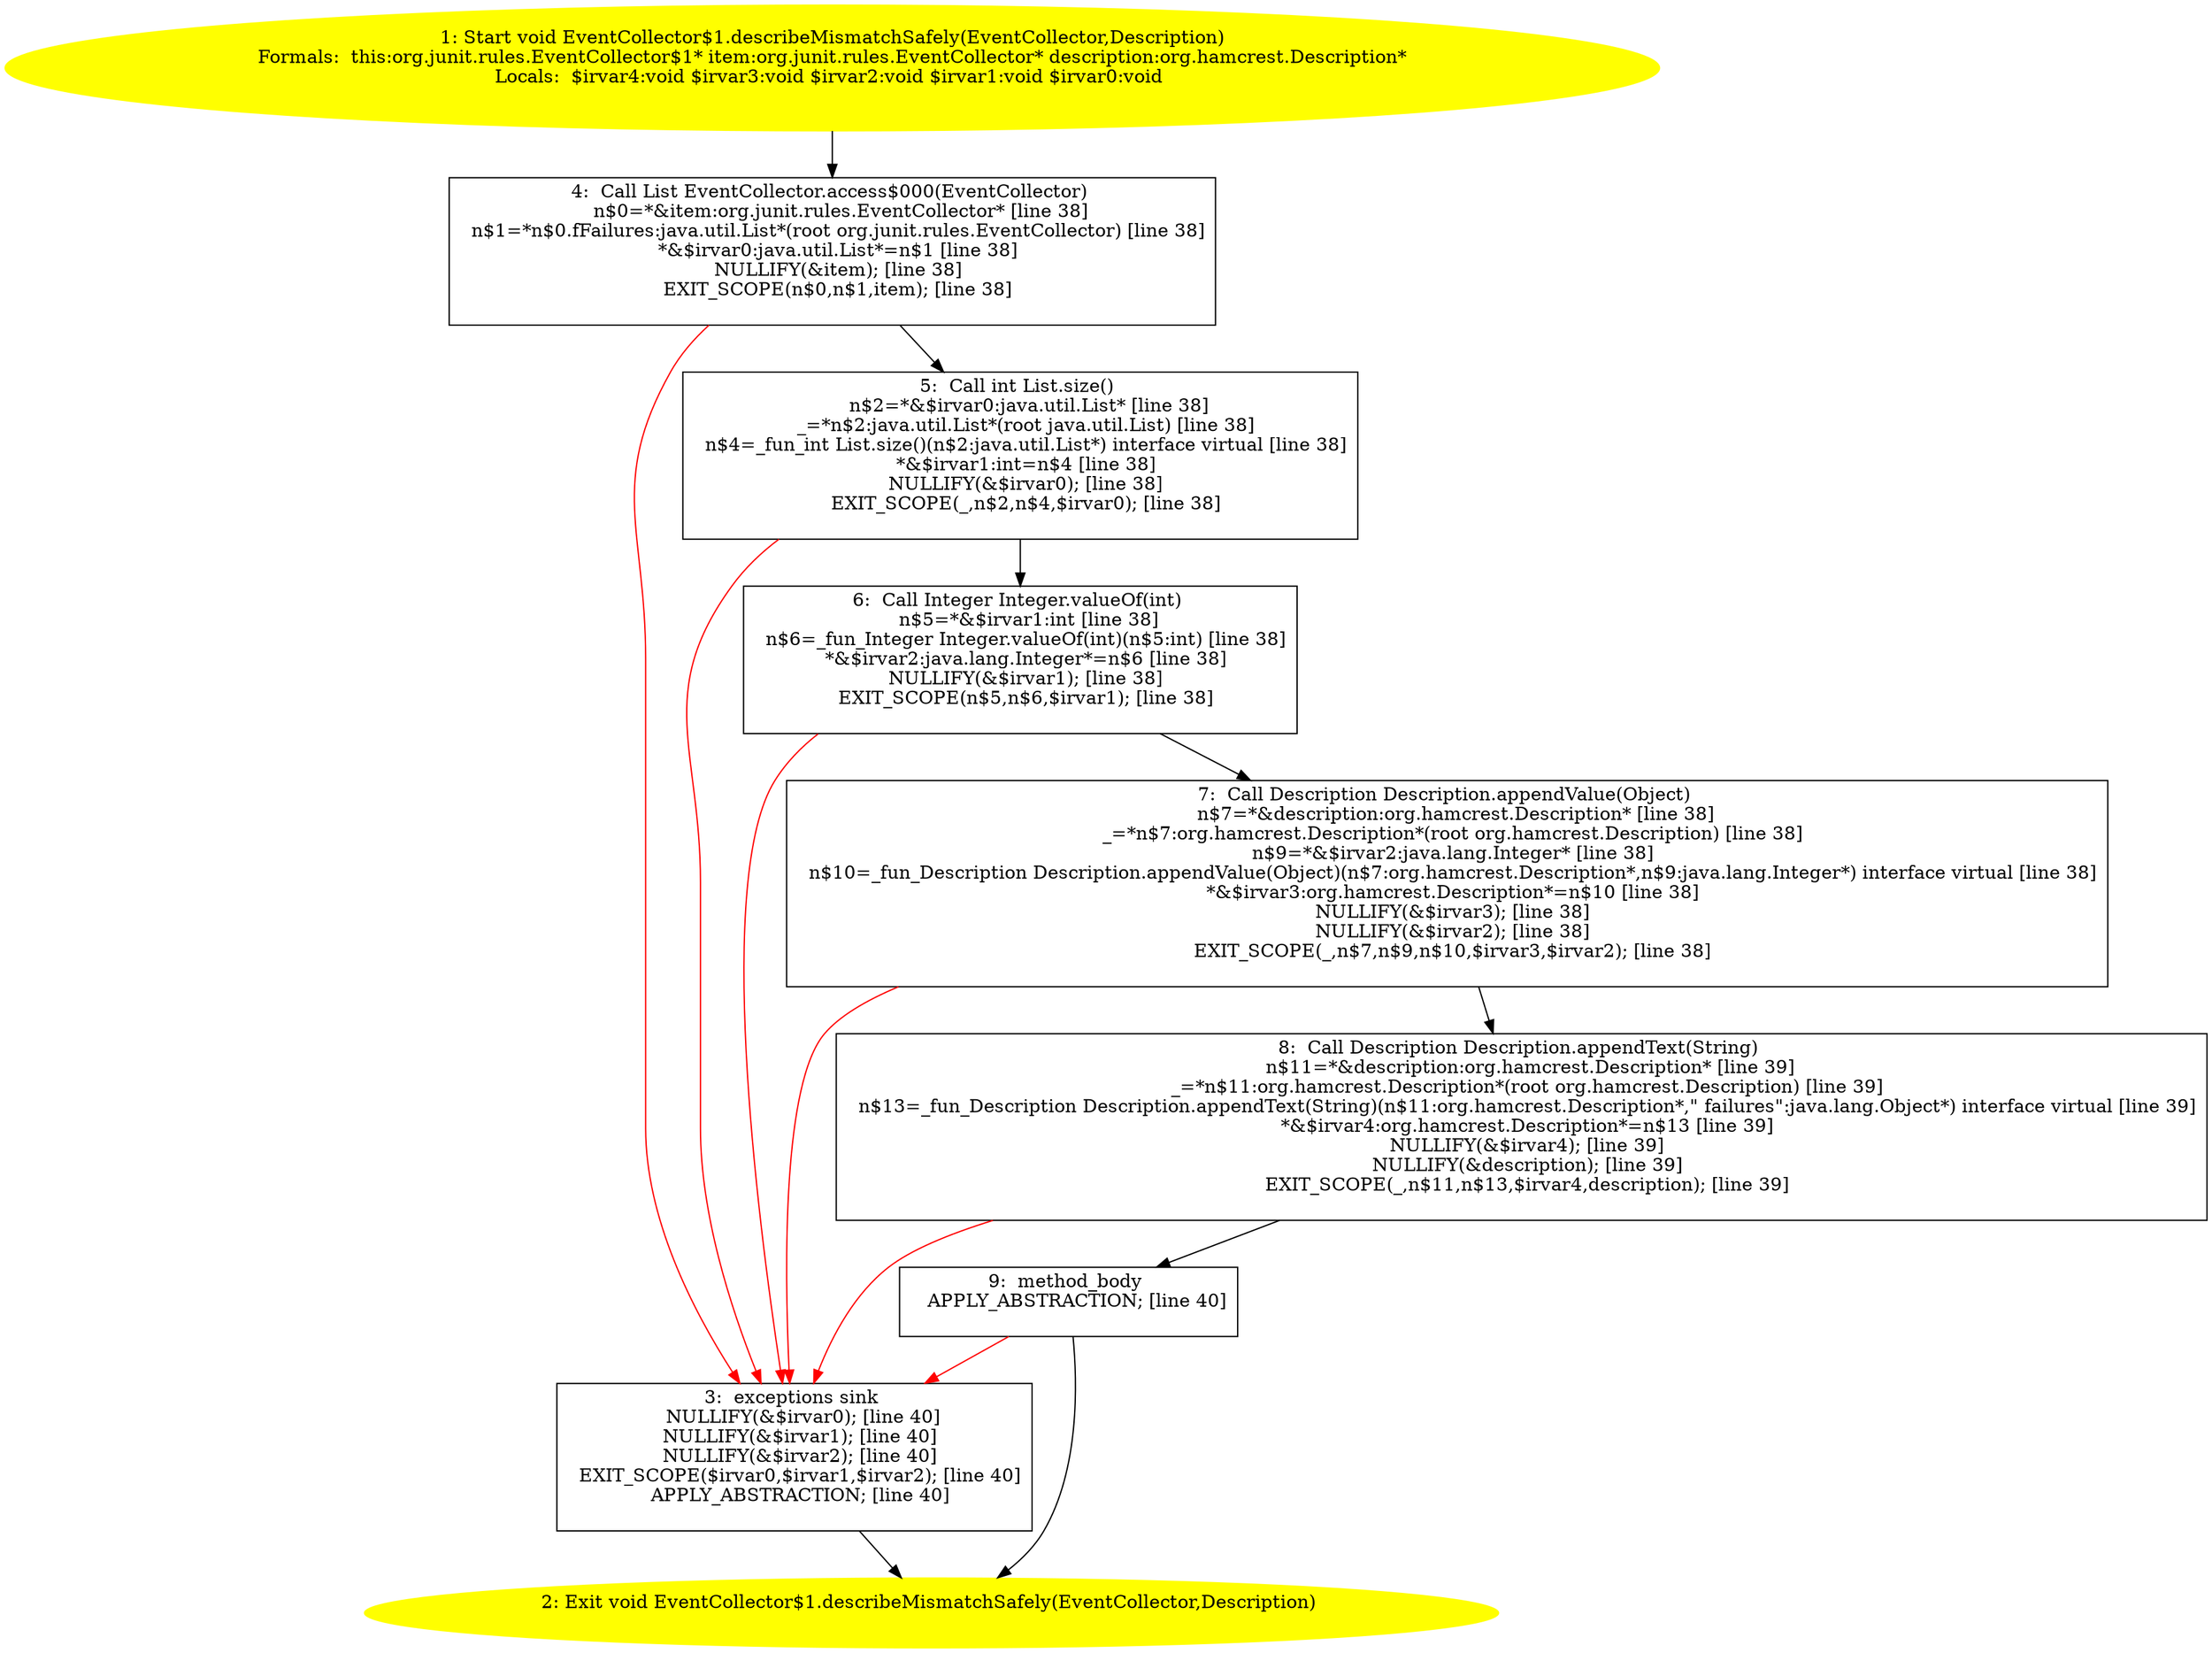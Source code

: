 /* @generated */
digraph cfg {
"org.junit.rules.EventCollector$1.describeMismatchSafely(org.junit.rules.EventCollector,org.hamcrest..6ed9ae50b34529917f5c59ff379fa56d_1" [label="1: Start void EventCollector$1.describeMismatchSafely(EventCollector,Description)\nFormals:  this:org.junit.rules.EventCollector$1* item:org.junit.rules.EventCollector* description:org.hamcrest.Description*\nLocals:  $irvar4:void $irvar3:void $irvar2:void $irvar1:void $irvar0:void \n  " color=yellow style=filled]
	

	 "org.junit.rules.EventCollector$1.describeMismatchSafely(org.junit.rules.EventCollector,org.hamcrest..6ed9ae50b34529917f5c59ff379fa56d_1" -> "org.junit.rules.EventCollector$1.describeMismatchSafely(org.junit.rules.EventCollector,org.hamcrest..6ed9ae50b34529917f5c59ff379fa56d_4" ;
"org.junit.rules.EventCollector$1.describeMismatchSafely(org.junit.rules.EventCollector,org.hamcrest..6ed9ae50b34529917f5c59ff379fa56d_2" [label="2: Exit void EventCollector$1.describeMismatchSafely(EventCollector,Description) \n  " color=yellow style=filled]
	

"org.junit.rules.EventCollector$1.describeMismatchSafely(org.junit.rules.EventCollector,org.hamcrest..6ed9ae50b34529917f5c59ff379fa56d_3" [label="3:  exceptions sink \n   NULLIFY(&$irvar0); [line 40]\n  NULLIFY(&$irvar1); [line 40]\n  NULLIFY(&$irvar2); [line 40]\n  EXIT_SCOPE($irvar0,$irvar1,$irvar2); [line 40]\n  APPLY_ABSTRACTION; [line 40]\n " shape="box"]
	

	 "org.junit.rules.EventCollector$1.describeMismatchSafely(org.junit.rules.EventCollector,org.hamcrest..6ed9ae50b34529917f5c59ff379fa56d_3" -> "org.junit.rules.EventCollector$1.describeMismatchSafely(org.junit.rules.EventCollector,org.hamcrest..6ed9ae50b34529917f5c59ff379fa56d_2" ;
"org.junit.rules.EventCollector$1.describeMismatchSafely(org.junit.rules.EventCollector,org.hamcrest..6ed9ae50b34529917f5c59ff379fa56d_4" [label="4:  Call List EventCollector.access$000(EventCollector) \n   n$0=*&item:org.junit.rules.EventCollector* [line 38]\n  n$1=*n$0.fFailures:java.util.List*(root org.junit.rules.EventCollector) [line 38]\n  *&$irvar0:java.util.List*=n$1 [line 38]\n  NULLIFY(&item); [line 38]\n  EXIT_SCOPE(n$0,n$1,item); [line 38]\n " shape="box"]
	

	 "org.junit.rules.EventCollector$1.describeMismatchSafely(org.junit.rules.EventCollector,org.hamcrest..6ed9ae50b34529917f5c59ff379fa56d_4" -> "org.junit.rules.EventCollector$1.describeMismatchSafely(org.junit.rules.EventCollector,org.hamcrest..6ed9ae50b34529917f5c59ff379fa56d_5" ;
	 "org.junit.rules.EventCollector$1.describeMismatchSafely(org.junit.rules.EventCollector,org.hamcrest..6ed9ae50b34529917f5c59ff379fa56d_4" -> "org.junit.rules.EventCollector$1.describeMismatchSafely(org.junit.rules.EventCollector,org.hamcrest..6ed9ae50b34529917f5c59ff379fa56d_3" [color="red" ];
"org.junit.rules.EventCollector$1.describeMismatchSafely(org.junit.rules.EventCollector,org.hamcrest..6ed9ae50b34529917f5c59ff379fa56d_5" [label="5:  Call int List.size() \n   n$2=*&$irvar0:java.util.List* [line 38]\n  _=*n$2:java.util.List*(root java.util.List) [line 38]\n  n$4=_fun_int List.size()(n$2:java.util.List*) interface virtual [line 38]\n  *&$irvar1:int=n$4 [line 38]\n  NULLIFY(&$irvar0); [line 38]\n  EXIT_SCOPE(_,n$2,n$4,$irvar0); [line 38]\n " shape="box"]
	

	 "org.junit.rules.EventCollector$1.describeMismatchSafely(org.junit.rules.EventCollector,org.hamcrest..6ed9ae50b34529917f5c59ff379fa56d_5" -> "org.junit.rules.EventCollector$1.describeMismatchSafely(org.junit.rules.EventCollector,org.hamcrest..6ed9ae50b34529917f5c59ff379fa56d_6" ;
	 "org.junit.rules.EventCollector$1.describeMismatchSafely(org.junit.rules.EventCollector,org.hamcrest..6ed9ae50b34529917f5c59ff379fa56d_5" -> "org.junit.rules.EventCollector$1.describeMismatchSafely(org.junit.rules.EventCollector,org.hamcrest..6ed9ae50b34529917f5c59ff379fa56d_3" [color="red" ];
"org.junit.rules.EventCollector$1.describeMismatchSafely(org.junit.rules.EventCollector,org.hamcrest..6ed9ae50b34529917f5c59ff379fa56d_6" [label="6:  Call Integer Integer.valueOf(int) \n   n$5=*&$irvar1:int [line 38]\n  n$6=_fun_Integer Integer.valueOf(int)(n$5:int) [line 38]\n  *&$irvar2:java.lang.Integer*=n$6 [line 38]\n  NULLIFY(&$irvar1); [line 38]\n  EXIT_SCOPE(n$5,n$6,$irvar1); [line 38]\n " shape="box"]
	

	 "org.junit.rules.EventCollector$1.describeMismatchSafely(org.junit.rules.EventCollector,org.hamcrest..6ed9ae50b34529917f5c59ff379fa56d_6" -> "org.junit.rules.EventCollector$1.describeMismatchSafely(org.junit.rules.EventCollector,org.hamcrest..6ed9ae50b34529917f5c59ff379fa56d_7" ;
	 "org.junit.rules.EventCollector$1.describeMismatchSafely(org.junit.rules.EventCollector,org.hamcrest..6ed9ae50b34529917f5c59ff379fa56d_6" -> "org.junit.rules.EventCollector$1.describeMismatchSafely(org.junit.rules.EventCollector,org.hamcrest..6ed9ae50b34529917f5c59ff379fa56d_3" [color="red" ];
"org.junit.rules.EventCollector$1.describeMismatchSafely(org.junit.rules.EventCollector,org.hamcrest..6ed9ae50b34529917f5c59ff379fa56d_7" [label="7:  Call Description Description.appendValue(Object) \n   n$7=*&description:org.hamcrest.Description* [line 38]\n  _=*n$7:org.hamcrest.Description*(root org.hamcrest.Description) [line 38]\n  n$9=*&$irvar2:java.lang.Integer* [line 38]\n  n$10=_fun_Description Description.appendValue(Object)(n$7:org.hamcrest.Description*,n$9:java.lang.Integer*) interface virtual [line 38]\n  *&$irvar3:org.hamcrest.Description*=n$10 [line 38]\n  NULLIFY(&$irvar3); [line 38]\n  NULLIFY(&$irvar2); [line 38]\n  EXIT_SCOPE(_,n$7,n$9,n$10,$irvar3,$irvar2); [line 38]\n " shape="box"]
	

	 "org.junit.rules.EventCollector$1.describeMismatchSafely(org.junit.rules.EventCollector,org.hamcrest..6ed9ae50b34529917f5c59ff379fa56d_7" -> "org.junit.rules.EventCollector$1.describeMismatchSafely(org.junit.rules.EventCollector,org.hamcrest..6ed9ae50b34529917f5c59ff379fa56d_8" ;
	 "org.junit.rules.EventCollector$1.describeMismatchSafely(org.junit.rules.EventCollector,org.hamcrest..6ed9ae50b34529917f5c59ff379fa56d_7" -> "org.junit.rules.EventCollector$1.describeMismatchSafely(org.junit.rules.EventCollector,org.hamcrest..6ed9ae50b34529917f5c59ff379fa56d_3" [color="red" ];
"org.junit.rules.EventCollector$1.describeMismatchSafely(org.junit.rules.EventCollector,org.hamcrest..6ed9ae50b34529917f5c59ff379fa56d_8" [label="8:  Call Description Description.appendText(String) \n   n$11=*&description:org.hamcrest.Description* [line 39]\n  _=*n$11:org.hamcrest.Description*(root org.hamcrest.Description) [line 39]\n  n$13=_fun_Description Description.appendText(String)(n$11:org.hamcrest.Description*,\" failures\":java.lang.Object*) interface virtual [line 39]\n  *&$irvar4:org.hamcrest.Description*=n$13 [line 39]\n  NULLIFY(&$irvar4); [line 39]\n  NULLIFY(&description); [line 39]\n  EXIT_SCOPE(_,n$11,n$13,$irvar4,description); [line 39]\n " shape="box"]
	

	 "org.junit.rules.EventCollector$1.describeMismatchSafely(org.junit.rules.EventCollector,org.hamcrest..6ed9ae50b34529917f5c59ff379fa56d_8" -> "org.junit.rules.EventCollector$1.describeMismatchSafely(org.junit.rules.EventCollector,org.hamcrest..6ed9ae50b34529917f5c59ff379fa56d_9" ;
	 "org.junit.rules.EventCollector$1.describeMismatchSafely(org.junit.rules.EventCollector,org.hamcrest..6ed9ae50b34529917f5c59ff379fa56d_8" -> "org.junit.rules.EventCollector$1.describeMismatchSafely(org.junit.rules.EventCollector,org.hamcrest..6ed9ae50b34529917f5c59ff379fa56d_3" [color="red" ];
"org.junit.rules.EventCollector$1.describeMismatchSafely(org.junit.rules.EventCollector,org.hamcrest..6ed9ae50b34529917f5c59ff379fa56d_9" [label="9:  method_body \n   APPLY_ABSTRACTION; [line 40]\n " shape="box"]
	

	 "org.junit.rules.EventCollector$1.describeMismatchSafely(org.junit.rules.EventCollector,org.hamcrest..6ed9ae50b34529917f5c59ff379fa56d_9" -> "org.junit.rules.EventCollector$1.describeMismatchSafely(org.junit.rules.EventCollector,org.hamcrest..6ed9ae50b34529917f5c59ff379fa56d_2" ;
	 "org.junit.rules.EventCollector$1.describeMismatchSafely(org.junit.rules.EventCollector,org.hamcrest..6ed9ae50b34529917f5c59ff379fa56d_9" -> "org.junit.rules.EventCollector$1.describeMismatchSafely(org.junit.rules.EventCollector,org.hamcrest..6ed9ae50b34529917f5c59ff379fa56d_3" [color="red" ];
}
